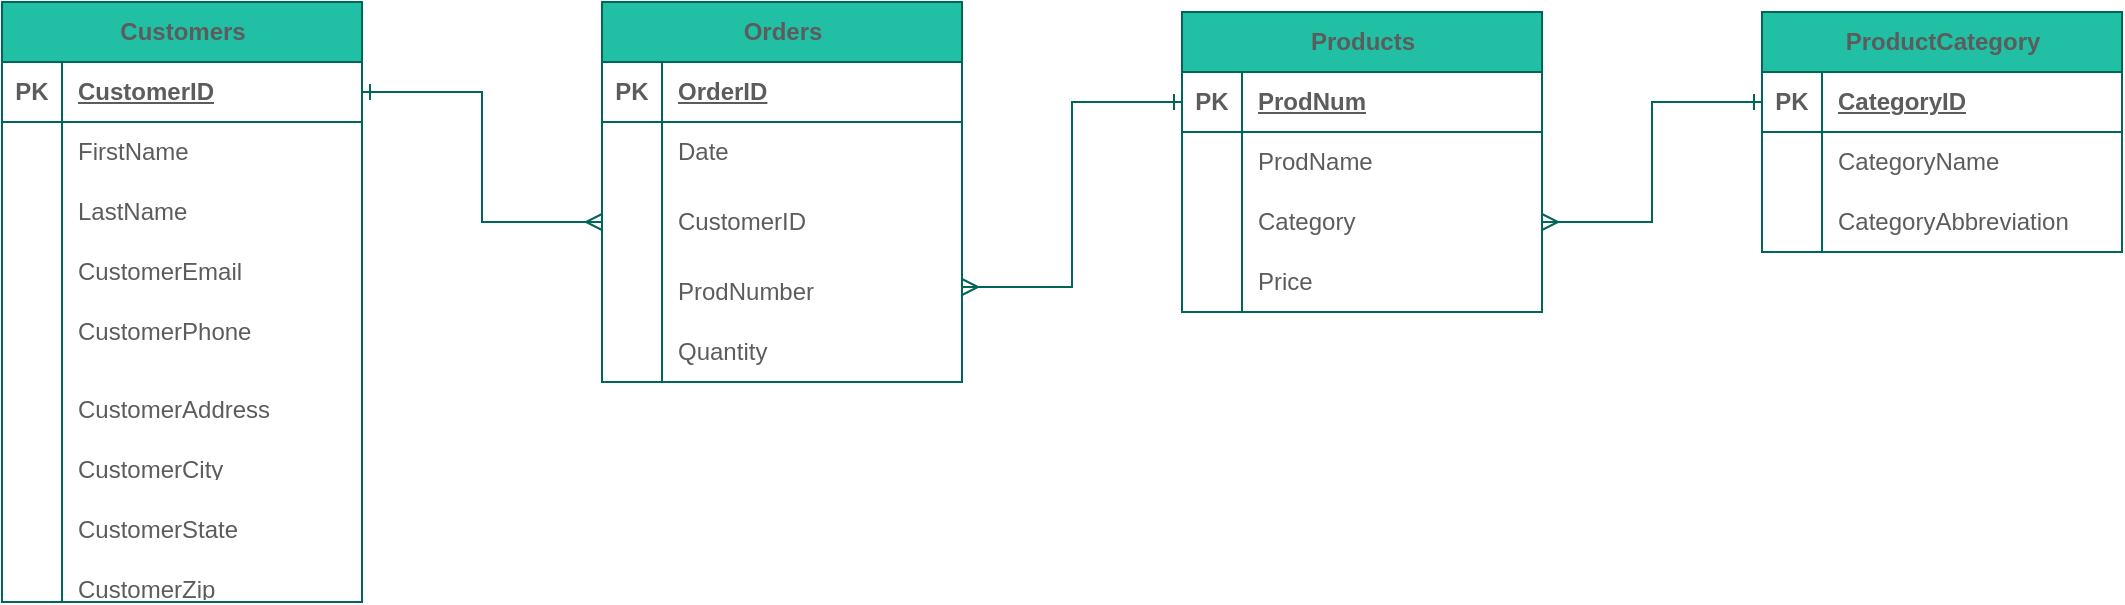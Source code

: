 <mxfile version="27.1.6">
  <diagram name="Page-1" id="hLR9I_xpZGgLipjjWObQ">
    <mxGraphModel grid="1" page="1" gridSize="10" guides="1" tooltips="1" connect="1" arrows="1" fold="1" pageScale="1" pageWidth="1200" pageHeight="1600" math="0" shadow="0">
      <root>
        <mxCell id="0" />
        <mxCell id="1" parent="0" />
        <mxCell id="kj6gkyHT6HLF0tGKtAEW-1" value="Customers" style="shape=table;startSize=30;container=1;collapsible=1;childLayout=tableLayout;fixedRows=1;rowLines=0;fontStyle=1;align=center;resizeLast=1;html=1;labelBackgroundColor=none;rounded=0;fillColor=#21C0A5;strokeColor=#006658;fontColor=#5C5C5C;" vertex="1" parent="1">
          <mxGeometry x="60" y="160" width="180" height="300" as="geometry" />
        </mxCell>
        <mxCell id="kj6gkyHT6HLF0tGKtAEW-2" value="" style="shape=tableRow;horizontal=0;startSize=0;swimlaneHead=0;swimlaneBody=0;fillColor=none;collapsible=0;dropTarget=0;points=[[0,0.5],[1,0.5]];portConstraint=eastwest;top=0;left=0;right=0;bottom=1;labelBackgroundColor=none;rounded=0;strokeColor=#006658;fontColor=#5C5C5C;" vertex="1" parent="kj6gkyHT6HLF0tGKtAEW-1">
          <mxGeometry y="30" width="180" height="30" as="geometry" />
        </mxCell>
        <mxCell id="kj6gkyHT6HLF0tGKtAEW-3" value="PK" style="shape=partialRectangle;connectable=0;fillColor=none;top=0;left=0;bottom=0;right=0;fontStyle=1;overflow=hidden;whiteSpace=wrap;html=1;labelBackgroundColor=none;rounded=0;strokeColor=#006658;fontColor=#5C5C5C;" vertex="1" parent="kj6gkyHT6HLF0tGKtAEW-2">
          <mxGeometry width="30" height="30" as="geometry">
            <mxRectangle width="30" height="30" as="alternateBounds" />
          </mxGeometry>
        </mxCell>
        <mxCell id="kj6gkyHT6HLF0tGKtAEW-4" value="CustomerID" style="shape=partialRectangle;connectable=0;fillColor=none;top=0;left=0;bottom=0;right=0;align=left;spacingLeft=6;fontStyle=5;overflow=hidden;whiteSpace=wrap;html=1;labelBackgroundColor=none;rounded=0;strokeColor=#006658;fontColor=#5C5C5C;" vertex="1" parent="kj6gkyHT6HLF0tGKtAEW-2">
          <mxGeometry x="30" width="150" height="30" as="geometry">
            <mxRectangle width="150" height="30" as="alternateBounds" />
          </mxGeometry>
        </mxCell>
        <mxCell id="kj6gkyHT6HLF0tGKtAEW-5" value="" style="shape=tableRow;horizontal=0;startSize=0;swimlaneHead=0;swimlaneBody=0;fillColor=none;collapsible=0;dropTarget=0;points=[[0,0.5],[1,0.5]];portConstraint=eastwest;top=0;left=0;right=0;bottom=0;labelBackgroundColor=none;rounded=0;strokeColor=#006658;fontColor=#5C5C5C;" vertex="1" parent="kj6gkyHT6HLF0tGKtAEW-1">
          <mxGeometry y="60" width="180" height="30" as="geometry" />
        </mxCell>
        <mxCell id="kj6gkyHT6HLF0tGKtAEW-6" value="" style="shape=partialRectangle;connectable=0;fillColor=none;top=0;left=0;bottom=0;right=0;editable=1;overflow=hidden;whiteSpace=wrap;html=1;labelBackgroundColor=none;rounded=0;strokeColor=#006658;fontColor=#5C5C5C;" vertex="1" parent="kj6gkyHT6HLF0tGKtAEW-5">
          <mxGeometry width="30" height="30" as="geometry">
            <mxRectangle width="30" height="30" as="alternateBounds" />
          </mxGeometry>
        </mxCell>
        <mxCell id="kj6gkyHT6HLF0tGKtAEW-7" value="FirstName" style="shape=partialRectangle;connectable=0;fillColor=none;top=0;left=0;bottom=0;right=0;align=left;spacingLeft=6;overflow=hidden;whiteSpace=wrap;html=1;labelBackgroundColor=none;rounded=0;strokeColor=#006658;fontColor=#5C5C5C;" vertex="1" parent="kj6gkyHT6HLF0tGKtAEW-5">
          <mxGeometry x="30" width="150" height="30" as="geometry">
            <mxRectangle width="150" height="30" as="alternateBounds" />
          </mxGeometry>
        </mxCell>
        <mxCell id="kj6gkyHT6HLF0tGKtAEW-8" value="" style="shape=tableRow;horizontal=0;startSize=0;swimlaneHead=0;swimlaneBody=0;fillColor=none;collapsible=0;dropTarget=0;points=[[0,0.5],[1,0.5]];portConstraint=eastwest;top=0;left=0;right=0;bottom=0;labelBackgroundColor=none;rounded=0;strokeColor=#006658;fontColor=#5C5C5C;" vertex="1" parent="kj6gkyHT6HLF0tGKtAEW-1">
          <mxGeometry y="90" width="180" height="30" as="geometry" />
        </mxCell>
        <mxCell id="kj6gkyHT6HLF0tGKtAEW-9" value="" style="shape=partialRectangle;connectable=0;fillColor=none;top=0;left=0;bottom=0;right=0;editable=1;overflow=hidden;whiteSpace=wrap;html=1;labelBackgroundColor=none;rounded=0;strokeColor=#006658;fontColor=#5C5C5C;" vertex="1" parent="kj6gkyHT6HLF0tGKtAEW-8">
          <mxGeometry width="30" height="30" as="geometry">
            <mxRectangle width="30" height="30" as="alternateBounds" />
          </mxGeometry>
        </mxCell>
        <mxCell id="kj6gkyHT6HLF0tGKtAEW-10" value="LastName" style="shape=partialRectangle;connectable=0;fillColor=none;top=0;left=0;bottom=0;right=0;align=left;spacingLeft=6;overflow=hidden;whiteSpace=wrap;html=1;labelBackgroundColor=none;rounded=0;strokeColor=#006658;fontColor=#5C5C5C;" vertex="1" parent="kj6gkyHT6HLF0tGKtAEW-8">
          <mxGeometry x="30" width="150" height="30" as="geometry">
            <mxRectangle width="150" height="30" as="alternateBounds" />
          </mxGeometry>
        </mxCell>
        <mxCell id="kj6gkyHT6HLF0tGKtAEW-11" value="" style="shape=tableRow;horizontal=0;startSize=0;swimlaneHead=0;swimlaneBody=0;fillColor=none;collapsible=0;dropTarget=0;points=[[0,0.5],[1,0.5]];portConstraint=eastwest;top=0;left=0;right=0;bottom=0;labelBackgroundColor=none;rounded=0;strokeColor=#006658;fontColor=#5C5C5C;" vertex="1" parent="kj6gkyHT6HLF0tGKtAEW-1">
          <mxGeometry y="120" width="180" height="30" as="geometry" />
        </mxCell>
        <mxCell id="kj6gkyHT6HLF0tGKtAEW-12" value="&lt;div&gt;&lt;br&gt;&lt;/div&gt;&lt;div&gt;&lt;br&gt;&lt;/div&gt;&lt;div&gt;&lt;br&gt;&lt;/div&gt;&lt;div&gt;&lt;br&gt;&lt;/div&gt;&lt;div&gt;&lt;br&gt;&lt;/div&gt;" style="shape=partialRectangle;connectable=0;fillColor=none;top=0;left=0;bottom=0;right=0;editable=1;overflow=hidden;whiteSpace=wrap;html=1;labelBackgroundColor=none;rounded=0;strokeColor=#006658;fontColor=#5C5C5C;" vertex="1" parent="kj6gkyHT6HLF0tGKtAEW-11">
          <mxGeometry width="30" height="30" as="geometry">
            <mxRectangle width="30" height="30" as="alternateBounds" />
          </mxGeometry>
        </mxCell>
        <mxCell id="kj6gkyHT6HLF0tGKtAEW-13" value="CustomerEmail" style="shape=partialRectangle;connectable=0;fillColor=none;top=0;left=0;bottom=0;right=0;align=left;spacingLeft=6;overflow=hidden;whiteSpace=wrap;html=1;labelBackgroundColor=none;rounded=0;strokeColor=#006658;fontColor=#5C5C5C;" vertex="1" parent="kj6gkyHT6HLF0tGKtAEW-11">
          <mxGeometry x="30" width="150" height="30" as="geometry">
            <mxRectangle width="150" height="30" as="alternateBounds" />
          </mxGeometry>
        </mxCell>
        <mxCell id="kj6gkyHT6HLF0tGKtAEW-58" style="shape=tableRow;horizontal=0;startSize=0;swimlaneHead=0;swimlaneBody=0;fillColor=none;collapsible=0;dropTarget=0;points=[[0,0.5],[1,0.5]];portConstraint=eastwest;top=0;left=0;right=0;bottom=0;labelBackgroundColor=none;rounded=0;strokeColor=#006658;fontColor=#5C5C5C;" vertex="1" parent="kj6gkyHT6HLF0tGKtAEW-1">
          <mxGeometry y="150" width="180" height="30" as="geometry" />
        </mxCell>
        <mxCell id="kj6gkyHT6HLF0tGKtAEW-59" style="shape=partialRectangle;connectable=0;fillColor=none;top=0;left=0;bottom=0;right=0;editable=1;overflow=hidden;whiteSpace=wrap;html=1;labelBackgroundColor=none;rounded=0;strokeColor=#006658;fontColor=#5C5C5C;" vertex="1" parent="kj6gkyHT6HLF0tGKtAEW-58">
          <mxGeometry width="30" height="30" as="geometry">
            <mxRectangle width="30" height="30" as="alternateBounds" />
          </mxGeometry>
        </mxCell>
        <mxCell id="kj6gkyHT6HLF0tGKtAEW-60" value="CustomerPhone" style="shape=partialRectangle;connectable=0;fillColor=none;top=0;left=0;bottom=0;right=0;align=left;spacingLeft=6;overflow=hidden;whiteSpace=wrap;html=1;labelBackgroundColor=none;rounded=0;strokeColor=#006658;fontColor=#5C5C5C;" vertex="1" parent="kj6gkyHT6HLF0tGKtAEW-58">
          <mxGeometry x="30" width="150" height="30" as="geometry">
            <mxRectangle width="150" height="30" as="alternateBounds" />
          </mxGeometry>
        </mxCell>
        <mxCell id="kj6gkyHT6HLF0tGKtAEW-61" style="shape=tableRow;horizontal=0;startSize=0;swimlaneHead=0;swimlaneBody=0;fillColor=none;collapsible=0;dropTarget=0;points=[[0,0.5],[1,0.5]];portConstraint=eastwest;top=0;left=0;right=0;bottom=0;labelBackgroundColor=none;rounded=0;strokeColor=#006658;fontColor=#5C5C5C;" vertex="1" parent="kj6gkyHT6HLF0tGKtAEW-1">
          <mxGeometry y="180" width="180" height="30" as="geometry" />
        </mxCell>
        <mxCell id="kj6gkyHT6HLF0tGKtAEW-62" style="shape=partialRectangle;connectable=0;fillColor=none;top=0;left=0;bottom=0;right=0;editable=1;overflow=hidden;whiteSpace=wrap;html=1;labelBackgroundColor=none;rounded=0;strokeColor=#006658;fontColor=#5C5C5C;" vertex="1" parent="kj6gkyHT6HLF0tGKtAEW-61">
          <mxGeometry width="30" height="30" as="geometry">
            <mxRectangle width="30" height="30" as="alternateBounds" />
          </mxGeometry>
        </mxCell>
        <mxCell id="kj6gkyHT6HLF0tGKtAEW-63" value="&lt;br&gt;CustomerAddress&lt;div&gt;&lt;br/&gt;&lt;/div&gt;" style="shape=partialRectangle;connectable=0;fillColor=none;top=0;left=0;bottom=0;right=0;align=left;spacingLeft=6;overflow=hidden;whiteSpace=wrap;html=1;labelBackgroundColor=none;rounded=0;strokeColor=#006658;fontColor=#5C5C5C;" vertex="1" parent="kj6gkyHT6HLF0tGKtAEW-61">
          <mxGeometry x="30" width="150" height="30" as="geometry">
            <mxRectangle width="150" height="30" as="alternateBounds" />
          </mxGeometry>
        </mxCell>
        <mxCell id="kj6gkyHT6HLF0tGKtAEW-64" style="shape=tableRow;horizontal=0;startSize=0;swimlaneHead=0;swimlaneBody=0;fillColor=none;collapsible=0;dropTarget=0;points=[[0,0.5],[1,0.5]];portConstraint=eastwest;top=0;left=0;right=0;bottom=0;labelBackgroundColor=none;rounded=0;strokeColor=#006658;fontColor=#5C5C5C;" vertex="1" parent="kj6gkyHT6HLF0tGKtAEW-1">
          <mxGeometry y="210" width="180" height="30" as="geometry" />
        </mxCell>
        <mxCell id="kj6gkyHT6HLF0tGKtAEW-65" style="shape=partialRectangle;connectable=0;fillColor=none;top=0;left=0;bottom=0;right=0;editable=1;overflow=hidden;whiteSpace=wrap;html=1;labelBackgroundColor=none;rounded=0;strokeColor=#006658;fontColor=#5C5C5C;" vertex="1" parent="kj6gkyHT6HLF0tGKtAEW-64">
          <mxGeometry width="30" height="30" as="geometry">
            <mxRectangle width="30" height="30" as="alternateBounds" />
          </mxGeometry>
        </mxCell>
        <mxCell id="kj6gkyHT6HLF0tGKtAEW-66" value="&lt;br&gt;CustomerCity&lt;div&gt;&lt;br/&gt;&lt;/div&gt;" style="shape=partialRectangle;connectable=0;fillColor=none;top=0;left=0;bottom=0;right=0;align=left;spacingLeft=6;overflow=hidden;whiteSpace=wrap;html=1;labelBackgroundColor=none;rounded=0;strokeColor=#006658;fontColor=#5C5C5C;" vertex="1" parent="kj6gkyHT6HLF0tGKtAEW-64">
          <mxGeometry x="30" width="150" height="30" as="geometry">
            <mxRectangle width="150" height="30" as="alternateBounds" />
          </mxGeometry>
        </mxCell>
        <mxCell id="kj6gkyHT6HLF0tGKtAEW-70" style="shape=tableRow;horizontal=0;startSize=0;swimlaneHead=0;swimlaneBody=0;fillColor=none;collapsible=0;dropTarget=0;points=[[0,0.5],[1,0.5]];portConstraint=eastwest;top=0;left=0;right=0;bottom=0;labelBackgroundColor=none;rounded=0;strokeColor=#006658;fontColor=#5C5C5C;" vertex="1" parent="kj6gkyHT6HLF0tGKtAEW-1">
          <mxGeometry y="240" width="180" height="30" as="geometry" />
        </mxCell>
        <mxCell id="kj6gkyHT6HLF0tGKtAEW-71" style="shape=partialRectangle;connectable=0;fillColor=none;top=0;left=0;bottom=0;right=0;editable=1;overflow=hidden;whiteSpace=wrap;html=1;labelBackgroundColor=none;rounded=0;strokeColor=#006658;fontColor=#5C5C5C;" vertex="1" parent="kj6gkyHT6HLF0tGKtAEW-70">
          <mxGeometry width="30" height="30" as="geometry">
            <mxRectangle width="30" height="30" as="alternateBounds" />
          </mxGeometry>
        </mxCell>
        <mxCell id="kj6gkyHT6HLF0tGKtAEW-72" value="&lt;br&gt;CustomerState&lt;div&gt;&lt;br/&gt;&lt;/div&gt;" style="shape=partialRectangle;connectable=0;fillColor=none;top=0;left=0;bottom=0;right=0;align=left;spacingLeft=6;overflow=hidden;whiteSpace=wrap;html=1;labelBackgroundColor=none;rounded=0;strokeColor=#006658;fontColor=#5C5C5C;" vertex="1" parent="kj6gkyHT6HLF0tGKtAEW-70">
          <mxGeometry x="30" width="150" height="30" as="geometry">
            <mxRectangle width="150" height="30" as="alternateBounds" />
          </mxGeometry>
        </mxCell>
        <mxCell id="kj6gkyHT6HLF0tGKtAEW-67" style="shape=tableRow;horizontal=0;startSize=0;swimlaneHead=0;swimlaneBody=0;fillColor=none;collapsible=0;dropTarget=0;points=[[0,0.5],[1,0.5]];portConstraint=eastwest;top=0;left=0;right=0;bottom=0;labelBackgroundColor=none;rounded=0;strokeColor=#006658;fontColor=#5C5C5C;" vertex="1" parent="kj6gkyHT6HLF0tGKtAEW-1">
          <mxGeometry y="270" width="180" height="30" as="geometry" />
        </mxCell>
        <mxCell id="kj6gkyHT6HLF0tGKtAEW-68" style="shape=partialRectangle;connectable=0;fillColor=none;top=0;left=0;bottom=0;right=0;editable=1;overflow=hidden;whiteSpace=wrap;html=1;labelBackgroundColor=none;rounded=0;strokeColor=#006658;fontColor=#5C5C5C;" vertex="1" parent="kj6gkyHT6HLF0tGKtAEW-67">
          <mxGeometry width="30" height="30" as="geometry">
            <mxRectangle width="30" height="30" as="alternateBounds" />
          </mxGeometry>
        </mxCell>
        <mxCell id="kj6gkyHT6HLF0tGKtAEW-69" value="&lt;br&gt;CustomerZip" style="shape=partialRectangle;connectable=0;fillColor=none;top=0;left=0;bottom=0;right=0;align=left;spacingLeft=6;overflow=hidden;whiteSpace=wrap;html=1;labelBackgroundColor=none;rounded=0;strokeColor=#006658;fontColor=#5C5C5C;" vertex="1" parent="kj6gkyHT6HLF0tGKtAEW-67">
          <mxGeometry x="30" width="150" height="30" as="geometry">
            <mxRectangle width="150" height="30" as="alternateBounds" />
          </mxGeometry>
        </mxCell>
        <mxCell id="kj6gkyHT6HLF0tGKtAEW-79" style="edgeStyle=orthogonalEdgeStyle;rounded=0;orthogonalLoop=1;jettySize=auto;html=1;exitX=1;exitY=0.75;exitDx=0;exitDy=0;entryX=0;entryY=0.5;entryDx=0;entryDy=0;startArrow=ERmany;startFill=0;endArrow=ERone;endFill=0;labelBackgroundColor=none;fontColor=default;strokeColor=#006658;" edge="1" parent="1" source="kj6gkyHT6HLF0tGKtAEW-14" target="kj6gkyHT6HLF0tGKtAEW-28">
          <mxGeometry relative="1" as="geometry" />
        </mxCell>
        <mxCell id="kj6gkyHT6HLF0tGKtAEW-14" value="Orders" style="shape=table;startSize=30;container=1;collapsible=1;childLayout=tableLayout;fixedRows=1;rowLines=0;fontStyle=1;align=center;resizeLast=1;html=1;labelBackgroundColor=none;rounded=0;fillColor=#21C0A5;strokeColor=#006658;fontColor=#5C5C5C;" vertex="1" parent="1">
          <mxGeometry x="360" y="160" width="180" height="190" as="geometry" />
        </mxCell>
        <mxCell id="kj6gkyHT6HLF0tGKtAEW-15" value="" style="shape=tableRow;horizontal=0;startSize=0;swimlaneHead=0;swimlaneBody=0;fillColor=none;collapsible=0;dropTarget=0;points=[[0,0.5],[1,0.5]];portConstraint=eastwest;top=0;left=0;right=0;bottom=1;labelBackgroundColor=none;rounded=0;strokeColor=#006658;fontColor=#5C5C5C;" vertex="1" parent="kj6gkyHT6HLF0tGKtAEW-14">
          <mxGeometry y="30" width="180" height="30" as="geometry" />
        </mxCell>
        <mxCell id="kj6gkyHT6HLF0tGKtAEW-16" value="PK" style="shape=partialRectangle;connectable=0;fillColor=none;top=0;left=0;bottom=0;right=0;fontStyle=1;overflow=hidden;whiteSpace=wrap;html=1;labelBackgroundColor=none;rounded=0;strokeColor=#006658;fontColor=#5C5C5C;" vertex="1" parent="kj6gkyHT6HLF0tGKtAEW-15">
          <mxGeometry width="30" height="30" as="geometry">
            <mxRectangle width="30" height="30" as="alternateBounds" />
          </mxGeometry>
        </mxCell>
        <mxCell id="kj6gkyHT6HLF0tGKtAEW-17" value="OrderID" style="shape=partialRectangle;connectable=0;fillColor=none;top=0;left=0;bottom=0;right=0;align=left;spacingLeft=6;fontStyle=5;overflow=hidden;whiteSpace=wrap;html=1;labelBackgroundColor=none;rounded=0;strokeColor=#006658;fontColor=#5C5C5C;" vertex="1" parent="kj6gkyHT6HLF0tGKtAEW-15">
          <mxGeometry x="30" width="150" height="30" as="geometry">
            <mxRectangle width="150" height="30" as="alternateBounds" />
          </mxGeometry>
        </mxCell>
        <mxCell id="kj6gkyHT6HLF0tGKtAEW-18" value="" style="shape=tableRow;horizontal=0;startSize=0;swimlaneHead=0;swimlaneBody=0;fillColor=none;collapsible=0;dropTarget=0;points=[[0,0.5],[1,0.5]];portConstraint=eastwest;top=0;left=0;right=0;bottom=0;labelBackgroundColor=none;rounded=0;strokeColor=#006658;fontColor=#5C5C5C;" vertex="1" parent="kj6gkyHT6HLF0tGKtAEW-14">
          <mxGeometry y="60" width="180" height="30" as="geometry" />
        </mxCell>
        <mxCell id="kj6gkyHT6HLF0tGKtAEW-19" value="" style="shape=partialRectangle;connectable=0;fillColor=none;top=0;left=0;bottom=0;right=0;editable=1;overflow=hidden;whiteSpace=wrap;html=1;labelBackgroundColor=none;rounded=0;strokeColor=#006658;fontColor=#5C5C5C;" vertex="1" parent="kj6gkyHT6HLF0tGKtAEW-18">
          <mxGeometry width="30" height="30" as="geometry">
            <mxRectangle width="30" height="30" as="alternateBounds" />
          </mxGeometry>
        </mxCell>
        <mxCell id="kj6gkyHT6HLF0tGKtAEW-20" value="Date" style="shape=partialRectangle;connectable=0;fillColor=none;top=0;left=0;bottom=0;right=0;align=left;spacingLeft=6;overflow=hidden;whiteSpace=wrap;html=1;labelBackgroundColor=none;rounded=0;strokeColor=#006658;fontColor=#5C5C5C;" vertex="1" parent="kj6gkyHT6HLF0tGKtAEW-18">
          <mxGeometry x="30" width="150" height="30" as="geometry">
            <mxRectangle width="150" height="30" as="alternateBounds" />
          </mxGeometry>
        </mxCell>
        <mxCell id="kj6gkyHT6HLF0tGKtAEW-21" value="" style="shape=tableRow;horizontal=0;startSize=0;swimlaneHead=0;swimlaneBody=0;fillColor=none;collapsible=0;dropTarget=0;points=[[0,0.5],[1,0.5]];portConstraint=eastwest;top=0;left=0;right=0;bottom=0;labelBackgroundColor=none;rounded=0;strokeColor=#006658;fontColor=#5C5C5C;" vertex="1" parent="kj6gkyHT6HLF0tGKtAEW-14">
          <mxGeometry y="90" width="180" height="40" as="geometry" />
        </mxCell>
        <mxCell id="kj6gkyHT6HLF0tGKtAEW-22" value="" style="shape=partialRectangle;connectable=0;fillColor=none;top=0;left=0;bottom=0;right=0;editable=1;overflow=hidden;whiteSpace=wrap;html=1;labelBackgroundColor=none;rounded=0;strokeColor=#006658;fontColor=#5C5C5C;" vertex="1" parent="kj6gkyHT6HLF0tGKtAEW-21">
          <mxGeometry width="30" height="40" as="geometry">
            <mxRectangle width="30" height="40" as="alternateBounds" />
          </mxGeometry>
        </mxCell>
        <mxCell id="kj6gkyHT6HLF0tGKtAEW-23" value="CustomerID" style="shape=partialRectangle;connectable=0;fillColor=none;top=0;left=0;bottom=0;right=0;align=left;spacingLeft=6;overflow=hidden;whiteSpace=wrap;html=1;labelBackgroundColor=none;rounded=0;strokeColor=#006658;fontColor=#5C5C5C;" vertex="1" parent="kj6gkyHT6HLF0tGKtAEW-21">
          <mxGeometry x="30" width="150" height="40" as="geometry">
            <mxRectangle width="150" height="40" as="alternateBounds" />
          </mxGeometry>
        </mxCell>
        <mxCell id="kj6gkyHT6HLF0tGKtAEW-24" value="" style="shape=tableRow;horizontal=0;startSize=0;swimlaneHead=0;swimlaneBody=0;fillColor=none;collapsible=0;dropTarget=0;points=[[0,0.5],[1,0.5]];portConstraint=eastwest;top=0;left=0;right=0;bottom=0;labelBackgroundColor=none;rounded=0;strokeColor=#006658;fontColor=#5C5C5C;" vertex="1" parent="kj6gkyHT6HLF0tGKtAEW-14">
          <mxGeometry y="130" width="180" height="30" as="geometry" />
        </mxCell>
        <mxCell id="kj6gkyHT6HLF0tGKtAEW-25" value="" style="shape=partialRectangle;connectable=0;fillColor=none;top=0;left=0;bottom=0;right=0;editable=1;overflow=hidden;whiteSpace=wrap;html=1;labelBackgroundColor=none;rounded=0;strokeColor=#006658;fontColor=#5C5C5C;" vertex="1" parent="kj6gkyHT6HLF0tGKtAEW-24">
          <mxGeometry width="30" height="30" as="geometry">
            <mxRectangle width="30" height="30" as="alternateBounds" />
          </mxGeometry>
        </mxCell>
        <mxCell id="kj6gkyHT6HLF0tGKtAEW-26" value="ProdNumber" style="shape=partialRectangle;connectable=0;fillColor=none;top=0;left=0;bottom=0;right=0;align=left;spacingLeft=6;overflow=hidden;whiteSpace=wrap;html=1;labelBackgroundColor=none;rounded=0;strokeColor=#006658;fontColor=#5C5C5C;" vertex="1" parent="kj6gkyHT6HLF0tGKtAEW-24">
          <mxGeometry x="30" width="150" height="30" as="geometry">
            <mxRectangle width="150" height="30" as="alternateBounds" />
          </mxGeometry>
        </mxCell>
        <mxCell id="kj6gkyHT6HLF0tGKtAEW-73" style="shape=tableRow;horizontal=0;startSize=0;swimlaneHead=0;swimlaneBody=0;fillColor=none;collapsible=0;dropTarget=0;points=[[0,0.5],[1,0.5]];portConstraint=eastwest;top=0;left=0;right=0;bottom=0;labelBackgroundColor=none;rounded=0;strokeColor=#006658;fontColor=#5C5C5C;" vertex="1" parent="kj6gkyHT6HLF0tGKtAEW-14">
          <mxGeometry y="160" width="180" height="30" as="geometry" />
        </mxCell>
        <mxCell id="kj6gkyHT6HLF0tGKtAEW-74" style="shape=partialRectangle;connectable=0;fillColor=none;top=0;left=0;bottom=0;right=0;editable=1;overflow=hidden;whiteSpace=wrap;html=1;labelBackgroundColor=none;rounded=0;strokeColor=#006658;fontColor=#5C5C5C;" vertex="1" parent="kj6gkyHT6HLF0tGKtAEW-73">
          <mxGeometry width="30" height="30" as="geometry">
            <mxRectangle width="30" height="30" as="alternateBounds" />
          </mxGeometry>
        </mxCell>
        <mxCell id="kj6gkyHT6HLF0tGKtAEW-75" value="Quantity" style="shape=partialRectangle;connectable=0;fillColor=none;top=0;left=0;bottom=0;right=0;align=left;spacingLeft=6;overflow=hidden;whiteSpace=wrap;html=1;labelBackgroundColor=none;rounded=0;strokeColor=#006658;fontColor=#5C5C5C;" vertex="1" parent="kj6gkyHT6HLF0tGKtAEW-73">
          <mxGeometry x="30" width="150" height="30" as="geometry">
            <mxRectangle width="150" height="30" as="alternateBounds" />
          </mxGeometry>
        </mxCell>
        <mxCell id="kj6gkyHT6HLF0tGKtAEW-27" value="Products" style="shape=table;startSize=30;container=1;collapsible=1;childLayout=tableLayout;fixedRows=1;rowLines=0;fontStyle=1;align=center;resizeLast=1;html=1;labelBackgroundColor=none;rounded=0;fillColor=#21C0A5;strokeColor=#006658;fontColor=#5C5C5C;" vertex="1" parent="1">
          <mxGeometry x="650" y="165" width="180" height="150" as="geometry" />
        </mxCell>
        <mxCell id="kj6gkyHT6HLF0tGKtAEW-28" value="" style="shape=tableRow;horizontal=0;startSize=0;swimlaneHead=0;swimlaneBody=0;fillColor=none;collapsible=0;dropTarget=0;points=[[0,0.5],[1,0.5]];portConstraint=eastwest;top=0;left=0;right=0;bottom=1;labelBackgroundColor=none;rounded=0;strokeColor=#006658;fontColor=#5C5C5C;" vertex="1" parent="kj6gkyHT6HLF0tGKtAEW-27">
          <mxGeometry y="30" width="180" height="30" as="geometry" />
        </mxCell>
        <mxCell id="kj6gkyHT6HLF0tGKtAEW-29" value="PK" style="shape=partialRectangle;connectable=0;fillColor=none;top=0;left=0;bottom=0;right=0;fontStyle=1;overflow=hidden;whiteSpace=wrap;html=1;labelBackgroundColor=none;rounded=0;strokeColor=#006658;fontColor=#5C5C5C;" vertex="1" parent="kj6gkyHT6HLF0tGKtAEW-28">
          <mxGeometry width="30" height="30" as="geometry">
            <mxRectangle width="30" height="30" as="alternateBounds" />
          </mxGeometry>
        </mxCell>
        <mxCell id="kj6gkyHT6HLF0tGKtAEW-30" value="ProdNum" style="shape=partialRectangle;connectable=0;fillColor=none;top=0;left=0;bottom=0;right=0;align=left;spacingLeft=6;fontStyle=5;overflow=hidden;whiteSpace=wrap;html=1;labelBackgroundColor=none;rounded=0;strokeColor=#006658;fontColor=#5C5C5C;" vertex="1" parent="kj6gkyHT6HLF0tGKtAEW-28">
          <mxGeometry x="30" width="150" height="30" as="geometry">
            <mxRectangle width="150" height="30" as="alternateBounds" />
          </mxGeometry>
        </mxCell>
        <mxCell id="kj6gkyHT6HLF0tGKtAEW-31" value="" style="shape=tableRow;horizontal=0;startSize=0;swimlaneHead=0;swimlaneBody=0;fillColor=none;collapsible=0;dropTarget=0;points=[[0,0.5],[1,0.5]];portConstraint=eastwest;top=0;left=0;right=0;bottom=0;labelBackgroundColor=none;rounded=0;strokeColor=#006658;fontColor=#5C5C5C;" vertex="1" parent="kj6gkyHT6HLF0tGKtAEW-27">
          <mxGeometry y="60" width="180" height="30" as="geometry" />
        </mxCell>
        <mxCell id="kj6gkyHT6HLF0tGKtAEW-32" value="" style="shape=partialRectangle;connectable=0;fillColor=none;top=0;left=0;bottom=0;right=0;editable=1;overflow=hidden;whiteSpace=wrap;html=1;labelBackgroundColor=none;rounded=0;strokeColor=#006658;fontColor=#5C5C5C;" vertex="1" parent="kj6gkyHT6HLF0tGKtAEW-31">
          <mxGeometry width="30" height="30" as="geometry">
            <mxRectangle width="30" height="30" as="alternateBounds" />
          </mxGeometry>
        </mxCell>
        <mxCell id="kj6gkyHT6HLF0tGKtAEW-33" value="ProdName" style="shape=partialRectangle;connectable=0;fillColor=none;top=0;left=0;bottom=0;right=0;align=left;spacingLeft=6;overflow=hidden;whiteSpace=wrap;html=1;labelBackgroundColor=none;rounded=0;strokeColor=#006658;fontColor=#5C5C5C;" vertex="1" parent="kj6gkyHT6HLF0tGKtAEW-31">
          <mxGeometry x="30" width="150" height="30" as="geometry">
            <mxRectangle width="150" height="30" as="alternateBounds" />
          </mxGeometry>
        </mxCell>
        <mxCell id="kj6gkyHT6HLF0tGKtAEW-34" value="" style="shape=tableRow;horizontal=0;startSize=0;swimlaneHead=0;swimlaneBody=0;fillColor=none;collapsible=0;dropTarget=0;points=[[0,0.5],[1,0.5]];portConstraint=eastwest;top=0;left=0;right=0;bottom=0;labelBackgroundColor=none;rounded=0;strokeColor=#006658;fontColor=#5C5C5C;" vertex="1" parent="kj6gkyHT6HLF0tGKtAEW-27">
          <mxGeometry y="90" width="180" height="30" as="geometry" />
        </mxCell>
        <mxCell id="kj6gkyHT6HLF0tGKtAEW-35" value="" style="shape=partialRectangle;connectable=0;fillColor=none;top=0;left=0;bottom=0;right=0;editable=1;overflow=hidden;whiteSpace=wrap;html=1;labelBackgroundColor=none;rounded=0;strokeColor=#006658;fontColor=#5C5C5C;" vertex="1" parent="kj6gkyHT6HLF0tGKtAEW-34">
          <mxGeometry width="30" height="30" as="geometry">
            <mxRectangle width="30" height="30" as="alternateBounds" />
          </mxGeometry>
        </mxCell>
        <mxCell id="kj6gkyHT6HLF0tGKtAEW-36" value="Category" style="shape=partialRectangle;connectable=0;fillColor=none;top=0;left=0;bottom=0;right=0;align=left;spacingLeft=6;overflow=hidden;whiteSpace=wrap;html=1;labelBackgroundColor=none;rounded=0;strokeColor=#006658;fontColor=#5C5C5C;" vertex="1" parent="kj6gkyHT6HLF0tGKtAEW-34">
          <mxGeometry x="30" width="150" height="30" as="geometry">
            <mxRectangle width="150" height="30" as="alternateBounds" />
          </mxGeometry>
        </mxCell>
        <mxCell id="kj6gkyHT6HLF0tGKtAEW-37" value="" style="shape=tableRow;horizontal=0;startSize=0;swimlaneHead=0;swimlaneBody=0;fillColor=none;collapsible=0;dropTarget=0;points=[[0,0.5],[1,0.5]];portConstraint=eastwest;top=0;left=0;right=0;bottom=0;labelBackgroundColor=none;rounded=0;strokeColor=#006658;fontColor=#5C5C5C;" vertex="1" parent="kj6gkyHT6HLF0tGKtAEW-27">
          <mxGeometry y="120" width="180" height="30" as="geometry" />
        </mxCell>
        <mxCell id="kj6gkyHT6HLF0tGKtAEW-38" value="" style="shape=partialRectangle;connectable=0;fillColor=none;top=0;left=0;bottom=0;right=0;editable=1;overflow=hidden;whiteSpace=wrap;html=1;labelBackgroundColor=none;rounded=0;strokeColor=#006658;fontColor=#5C5C5C;" vertex="1" parent="kj6gkyHT6HLF0tGKtAEW-37">
          <mxGeometry width="30" height="30" as="geometry">
            <mxRectangle width="30" height="30" as="alternateBounds" />
          </mxGeometry>
        </mxCell>
        <mxCell id="kj6gkyHT6HLF0tGKtAEW-39" value="Price" style="shape=partialRectangle;connectable=0;fillColor=none;top=0;left=0;bottom=0;right=0;align=left;spacingLeft=6;overflow=hidden;whiteSpace=wrap;html=1;labelBackgroundColor=none;rounded=0;strokeColor=#006658;fontColor=#5C5C5C;" vertex="1" parent="kj6gkyHT6HLF0tGKtAEW-37">
          <mxGeometry x="30" width="150" height="30" as="geometry">
            <mxRectangle width="150" height="30" as="alternateBounds" />
          </mxGeometry>
        </mxCell>
        <mxCell id="kj6gkyHT6HLF0tGKtAEW-40" value="ProductCategory" style="shape=table;startSize=30;container=1;collapsible=1;childLayout=tableLayout;fixedRows=1;rowLines=0;fontStyle=1;align=center;resizeLast=1;html=1;labelBackgroundColor=none;rounded=0;fillColor=#21C0A5;strokeColor=#006658;fontColor=#5C5C5C;" vertex="1" parent="1">
          <mxGeometry x="940" y="165" width="180" height="120" as="geometry" />
        </mxCell>
        <mxCell id="kj6gkyHT6HLF0tGKtAEW-41" value="" style="shape=tableRow;horizontal=0;startSize=0;swimlaneHead=0;swimlaneBody=0;fillColor=none;collapsible=0;dropTarget=0;points=[[0,0.5],[1,0.5]];portConstraint=eastwest;top=0;left=0;right=0;bottom=1;labelBackgroundColor=none;rounded=0;strokeColor=#006658;fontColor=#5C5C5C;" vertex="1" parent="kj6gkyHT6HLF0tGKtAEW-40">
          <mxGeometry y="30" width="180" height="30" as="geometry" />
        </mxCell>
        <mxCell id="kj6gkyHT6HLF0tGKtAEW-42" value="PK" style="shape=partialRectangle;connectable=0;fillColor=none;top=0;left=0;bottom=0;right=0;fontStyle=1;overflow=hidden;whiteSpace=wrap;html=1;labelBackgroundColor=none;rounded=0;strokeColor=#006658;fontColor=#5C5C5C;" vertex="1" parent="kj6gkyHT6HLF0tGKtAEW-41">
          <mxGeometry width="30" height="30" as="geometry">
            <mxRectangle width="30" height="30" as="alternateBounds" />
          </mxGeometry>
        </mxCell>
        <mxCell id="kj6gkyHT6HLF0tGKtAEW-43" value="CategoryID" style="shape=partialRectangle;connectable=0;fillColor=none;top=0;left=0;bottom=0;right=0;align=left;spacingLeft=6;fontStyle=5;overflow=hidden;whiteSpace=wrap;html=1;labelBackgroundColor=none;rounded=0;strokeColor=#006658;fontColor=#5C5C5C;" vertex="1" parent="kj6gkyHT6HLF0tGKtAEW-41">
          <mxGeometry x="30" width="150" height="30" as="geometry">
            <mxRectangle width="150" height="30" as="alternateBounds" />
          </mxGeometry>
        </mxCell>
        <mxCell id="kj6gkyHT6HLF0tGKtAEW-44" value="" style="shape=tableRow;horizontal=0;startSize=0;swimlaneHead=0;swimlaneBody=0;fillColor=none;collapsible=0;dropTarget=0;points=[[0,0.5],[1,0.5]];portConstraint=eastwest;top=0;left=0;right=0;bottom=0;labelBackgroundColor=none;rounded=0;strokeColor=#006658;fontColor=#5C5C5C;" vertex="1" parent="kj6gkyHT6HLF0tGKtAEW-40">
          <mxGeometry y="60" width="180" height="30" as="geometry" />
        </mxCell>
        <mxCell id="kj6gkyHT6HLF0tGKtAEW-45" value="" style="shape=partialRectangle;connectable=0;fillColor=none;top=0;left=0;bottom=0;right=0;editable=1;overflow=hidden;whiteSpace=wrap;html=1;labelBackgroundColor=none;rounded=0;strokeColor=#006658;fontColor=#5C5C5C;" vertex="1" parent="kj6gkyHT6HLF0tGKtAEW-44">
          <mxGeometry width="30" height="30" as="geometry">
            <mxRectangle width="30" height="30" as="alternateBounds" />
          </mxGeometry>
        </mxCell>
        <mxCell id="kj6gkyHT6HLF0tGKtAEW-46" value="CategoryName" style="shape=partialRectangle;connectable=0;fillColor=none;top=0;left=0;bottom=0;right=0;align=left;spacingLeft=6;overflow=hidden;whiteSpace=wrap;html=1;labelBackgroundColor=none;rounded=0;strokeColor=#006658;fontColor=#5C5C5C;" vertex="1" parent="kj6gkyHT6HLF0tGKtAEW-44">
          <mxGeometry x="30" width="150" height="30" as="geometry">
            <mxRectangle width="150" height="30" as="alternateBounds" />
          </mxGeometry>
        </mxCell>
        <mxCell id="kj6gkyHT6HLF0tGKtAEW-47" value="" style="shape=tableRow;horizontal=0;startSize=0;swimlaneHead=0;swimlaneBody=0;fillColor=none;collapsible=0;dropTarget=0;points=[[0,0.5],[1,0.5]];portConstraint=eastwest;top=0;left=0;right=0;bottom=0;labelBackgroundColor=none;rounded=0;strokeColor=#006658;fontColor=#5C5C5C;" vertex="1" parent="kj6gkyHT6HLF0tGKtAEW-40">
          <mxGeometry y="90" width="180" height="30" as="geometry" />
        </mxCell>
        <mxCell id="kj6gkyHT6HLF0tGKtAEW-48" value="" style="shape=partialRectangle;connectable=0;fillColor=none;top=0;left=0;bottom=0;right=0;editable=1;overflow=hidden;whiteSpace=wrap;html=1;labelBackgroundColor=none;rounded=0;strokeColor=#006658;fontColor=#5C5C5C;" vertex="1" parent="kj6gkyHT6HLF0tGKtAEW-47">
          <mxGeometry width="30" height="30" as="geometry">
            <mxRectangle width="30" height="30" as="alternateBounds" />
          </mxGeometry>
        </mxCell>
        <mxCell id="kj6gkyHT6HLF0tGKtAEW-49" value="CategoryAbbreviation" style="shape=partialRectangle;connectable=0;fillColor=none;top=0;left=0;bottom=0;right=0;align=left;spacingLeft=6;overflow=hidden;whiteSpace=wrap;html=1;labelBackgroundColor=none;rounded=0;strokeColor=#006658;fontColor=#5C5C5C;" vertex="1" parent="kj6gkyHT6HLF0tGKtAEW-47">
          <mxGeometry x="30" width="150" height="30" as="geometry">
            <mxRectangle width="150" height="30" as="alternateBounds" />
          </mxGeometry>
        </mxCell>
        <mxCell id="kj6gkyHT6HLF0tGKtAEW-56" style="edgeStyle=orthogonalEdgeStyle;rounded=0;orthogonalLoop=1;jettySize=auto;html=1;exitX=1;exitY=0.5;exitDx=0;exitDy=0;entryX=0;entryY=0.5;entryDx=0;entryDy=0;startArrow=ERone;startFill=0;endArrow=ERmany;endFill=0;labelBackgroundColor=none;fontColor=default;strokeColor=#006658;" edge="1" parent="1" source="kj6gkyHT6HLF0tGKtAEW-2" target="kj6gkyHT6HLF0tGKtAEW-21">
          <mxGeometry relative="1" as="geometry" />
        </mxCell>
        <mxCell id="kj6gkyHT6HLF0tGKtAEW-80" style="edgeStyle=orthogonalEdgeStyle;rounded=0;orthogonalLoop=1;jettySize=auto;html=1;exitX=1;exitY=0.5;exitDx=0;exitDy=0;entryX=0;entryY=0.5;entryDx=0;entryDy=0;endArrow=ERone;endFill=0;startArrow=ERmany;startFill=0;labelBackgroundColor=none;fontColor=default;strokeColor=#006658;" edge="1" parent="1" source="kj6gkyHT6HLF0tGKtAEW-34" target="kj6gkyHT6HLF0tGKtAEW-41">
          <mxGeometry relative="1" as="geometry" />
        </mxCell>
      </root>
    </mxGraphModel>
  </diagram>
</mxfile>
